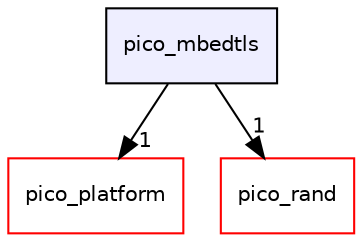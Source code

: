 digraph "pico_mbedtls" {
  compound=true
  node [ fontsize="10", fontname="Helvetica"];
  edge [ labelfontsize="10", labelfontname="Helvetica"];
  dir_ca2d8941cb760c6adf9a6d7939463f0b [shape=box, label="pico_mbedtls", style="filled", fillcolor="#eeeeff", pencolor="black", URL="dir_ca2d8941cb760c6adf9a6d7939463f0b.html"];
  dir_e8ef78035dfea56cfad14f6cd7da495e [shape=box label="pico_platform" fillcolor="white" style="filled" color="red" URL="dir_e8ef78035dfea56cfad14f6cd7da495e.html"];
  dir_df2e047d87109113b51b1c3cb99d23c0 [shape=box label="pico_rand" fillcolor="white" style="filled" color="red" URL="dir_df2e047d87109113b51b1c3cb99d23c0.html"];
  dir_ca2d8941cb760c6adf9a6d7939463f0b->dir_e8ef78035dfea56cfad14f6cd7da495e [headlabel="1", labeldistance=1.5 headhref="dir_000165_000172.html"];
  dir_ca2d8941cb760c6adf9a6d7939463f0b->dir_df2e047d87109113b51b1c3cb99d23c0 [headlabel="1", labeldistance=1.5 headhref="dir_000165_000178.html"];
}
